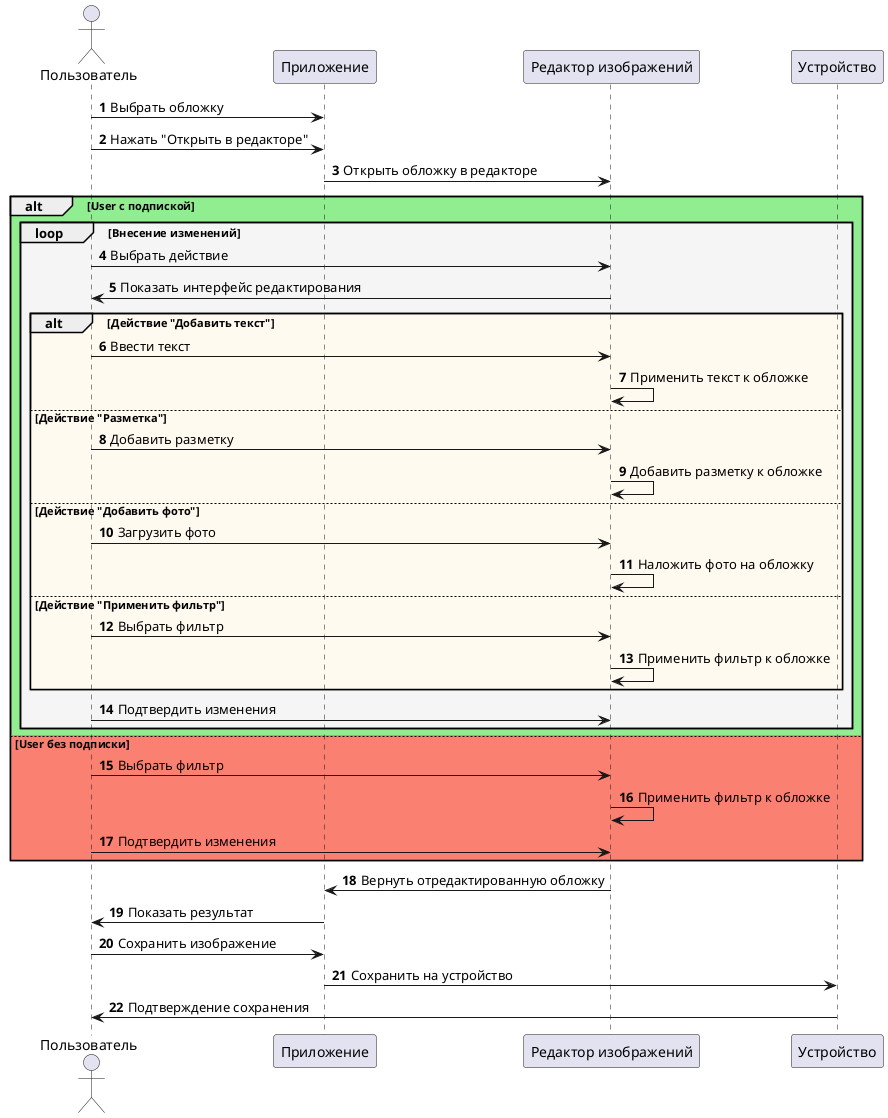 @startuml Редактирование обложки

autonumber

actor "Пользователь" as User
participant "Приложение" as App
participant "Редактор изображений" as Editor
participant "Устройство" as Device

User -> App: Выбрать обложку
User -> App: Нажать "Открыть в редакторе"
App -> Editor: Открыть обложку в редакторе

alt #LightGreen User с подпиской
    loop #WhiteSmoke Внесение изменений
        User -> Editor: Выбрать действие
        Editor -> User: Показать интерфейс редактирования
        alt #FloralWhite Действие "Добавить текст"
            User -> Editor: Ввести текст
            Editor -> Editor: Применить текст к обложке
        else Действие "Разметка"
            User -> Editor: Добавить разметку
            Editor -> Editor: Добавить разметку к обложке
        else Действие "Добавить фото"
            User -> Editor: Загрузить фото
            Editor -> Editor: Наложить фото на обложку
        else Действие "Применить фильтр"
            User -> Editor: Выбрать фильтр
            Editor -> Editor: Применить фильтр к обложке
        end
        User -> Editor: Подтвердить изменения
    end
else #Salmon User без подписки
    User -> Editor: Выбрать фильтр
    Editor -> Editor: Применить фильтр к обложке
    User -> Editor: Подтвердить изменения
end

Editor -> App: Вернуть отредактированную обложку
App -> User: Показать результат
User -> App: Сохранить изображение
App -> Device: Сохранить на устройство
Device -> User: Подтверждение сохранения

@enduml